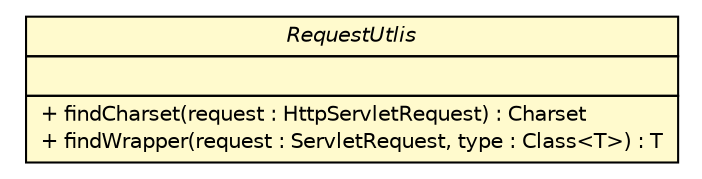 #!/usr/local/bin/dot
#
# Class diagram 
# Generated by UMLGraph version R5_6-24-gf6e263 (http://www.umlgraph.org/)
#

digraph G {
	edge [fontname="Helvetica",fontsize=10,labelfontname="Helvetica",labelfontsize=10];
	node [fontname="Helvetica",fontsize=10,shape=plaintext];
	nodesep=0.25;
	ranksep=0.5;
	// cn.home1.oss.lib.common.RequestUtlis
	c5214 [label=<<table title="cn.home1.oss.lib.common.RequestUtlis" border="0" cellborder="1" cellspacing="0" cellpadding="2" port="p" bgcolor="lemonChiffon" href="./RequestUtlis.html">
		<tr><td><table border="0" cellspacing="0" cellpadding="1">
<tr><td align="center" balign="center"><font face="Helvetica-Oblique"> RequestUtlis </font></td></tr>
		</table></td></tr>
		<tr><td><table border="0" cellspacing="0" cellpadding="1">
<tr><td align="left" balign="left">  </td></tr>
		</table></td></tr>
		<tr><td><table border="0" cellspacing="0" cellpadding="1">
<tr><td align="left" balign="left"> + findCharset(request : HttpServletRequest) : Charset </td></tr>
<tr><td align="left" balign="left"> + findWrapper(request : ServletRequest, type : Class&lt;T&gt;) : T </td></tr>
		</table></td></tr>
		</table>>, URL="./RequestUtlis.html", fontname="Helvetica", fontcolor="black", fontsize=10.0];
}

